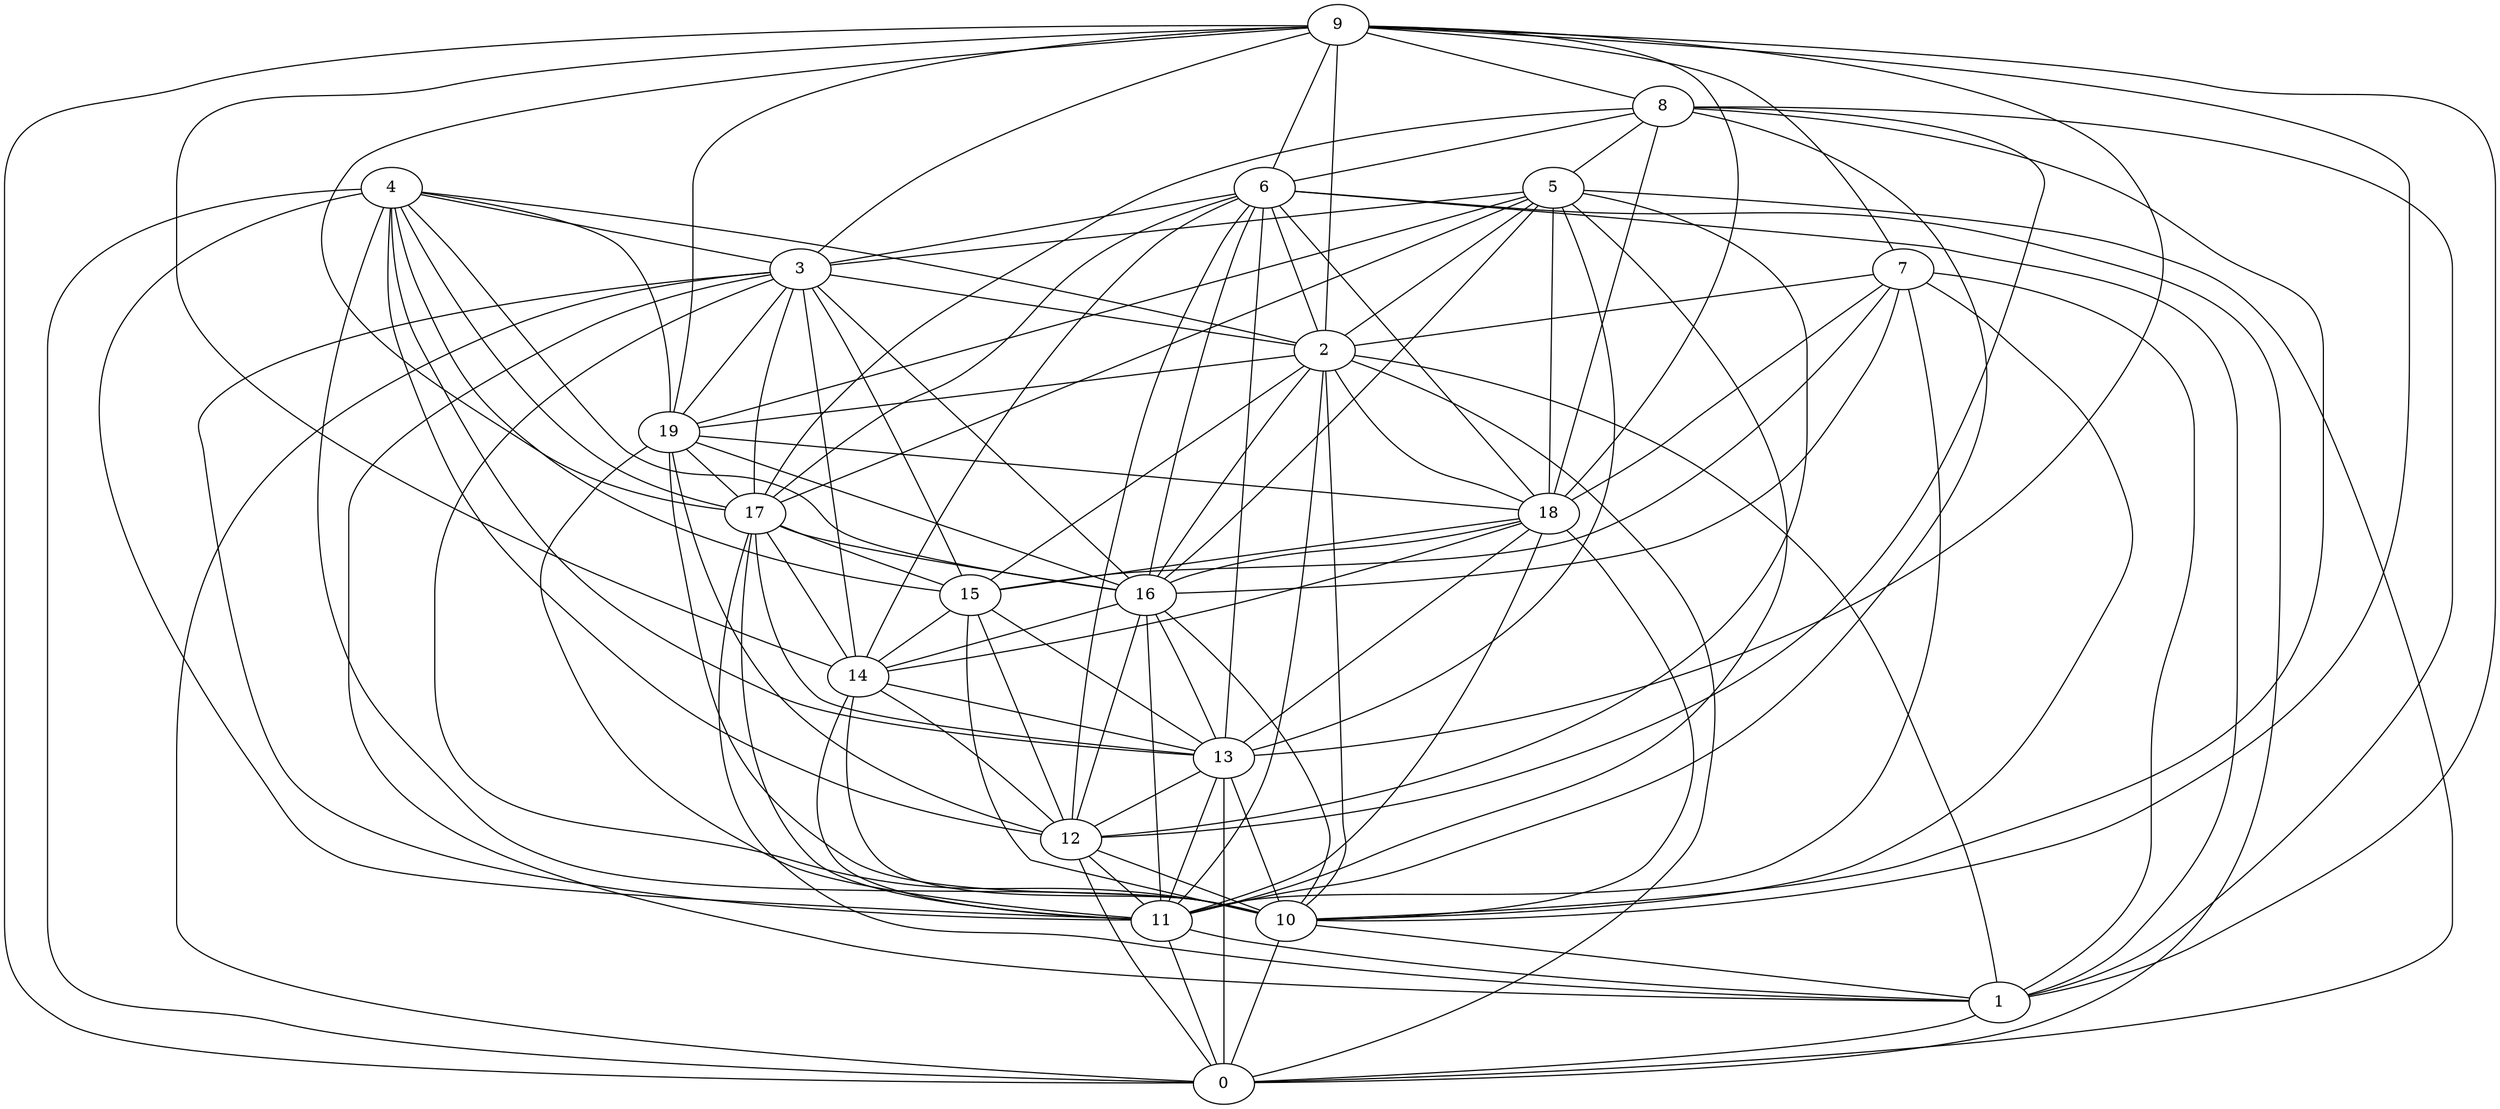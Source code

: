 digraph GG_graph {

subgraph G_graph {
edge [color = black]
"2" -> "10" [dir = none]
"2" -> "11" [dir = none]
"14" -> "13" [dir = none]
"14" -> "11" [dir = none]
"5" -> "18" [dir = none]
"5" -> "11" [dir = none]
"12" -> "11" [dir = none]
"12" -> "10" [dir = none]
"12" -> "0" [dir = none]
"4" -> "13" [dir = none]
"4" -> "10" [dir = none]
"4" -> "15" [dir = none]
"4" -> "17" [dir = none]
"4" -> "12" [dir = none]
"9" -> "8" [dir = none]
"9" -> "19" [dir = none]
"9" -> "17" [dir = none]
"9" -> "10" [dir = none]
"10" -> "0" [dir = none]
"10" -> "1" [dir = none]
"15" -> "14" [dir = none]
"15" -> "12" [dir = none]
"13" -> "12" [dir = none]
"13" -> "0" [dir = none]
"13" -> "10" [dir = none]
"6" -> "0" [dir = none]
"6" -> "16" [dir = none]
"6" -> "17" [dir = none]
"6" -> "1" [dir = none]
"6" -> "3" [dir = none]
"6" -> "18" [dir = none]
"6" -> "12" [dir = none]
"19" -> "11" [dir = none]
"19" -> "10" [dir = none]
"19" -> "18" [dir = none]
"19" -> "16" [dir = none]
"8" -> "17" [dir = none]
"8" -> "18" [dir = none]
"8" -> "5" [dir = none]
"16" -> "14" [dir = none]
"16" -> "10" [dir = none]
"16" -> "11" [dir = none]
"3" -> "10" [dir = none]
"3" -> "19" [dir = none]
"3" -> "2" [dir = none]
"3" -> "11" [dir = none]
"3" -> "1" [dir = none]
"11" -> "1" [dir = none]
"18" -> "10" [dir = none]
"18" -> "16" [dir = none]
"18" -> "11" [dir = none]
"7" -> "10" [dir = none]
"7" -> "15" [dir = none]
"7" -> "18" [dir = none]
"17" -> "16" [dir = none]
"17" -> "14" [dir = none]
"17" -> "1" [dir = none]
"17" -> "11" [dir = none]
"5" -> "3" [dir = none]
"9" -> "14" [dir = none]
"2" -> "16" [dir = none]
"5" -> "2" [dir = none]
"5" -> "13" [dir = none]
"9" -> "13" [dir = none]
"6" -> "13" [dir = none]
"4" -> "16" [dir = none]
"14" -> "10" [dir = none]
"8" -> "12" [dir = none]
"3" -> "15" [dir = none]
"5" -> "12" [dir = none]
"18" -> "13" [dir = none]
"4" -> "3" [dir = none]
"11" -> "0" [dir = none]
"4" -> "2" [dir = none]
"2" -> "19" [dir = none]
"4" -> "0" [dir = none]
"8" -> "1" [dir = none]
"13" -> "11" [dir = none]
"9" -> "2" [dir = none]
"6" -> "2" [dir = none]
"5" -> "16" [dir = none]
"4" -> "19" [dir = none]
"15" -> "10" [dir = none]
"3" -> "17" [dir = none]
"2" -> "15" [dir = none]
"18" -> "14" [dir = none]
"4" -> "11" [dir = none]
"9" -> "1" [dir = none]
"16" -> "13" [dir = none]
"8" -> "6" [dir = none]
"3" -> "16" [dir = none]
"14" -> "12" [dir = none]
"8" -> "11" [dir = none]
"2" -> "18" [dir = none]
"9" -> "6" [dir = none]
"16" -> "12" [dir = none]
"7" -> "2" [dir = none]
"5" -> "0" [dir = none]
"7" -> "16" [dir = none]
"9" -> "3" [dir = none]
"17" -> "13" [dir = none]
"8" -> "10" [dir = none]
"2" -> "0" [dir = none]
"2" -> "1" [dir = none]
"15" -> "13" [dir = none]
"3" -> "0" [dir = none]
"3" -> "14" [dir = none]
"6" -> "14" [dir = none]
"1" -> "0" [dir = none]
"7" -> "1" [dir = none]
"7" -> "11" [dir = none]
"19" -> "17" [dir = none]
"18" -> "15" [dir = none]
"9" -> "7" [dir = none]
"19" -> "12" [dir = none]
"5" -> "17" [dir = none]
"17" -> "15" [dir = none]
"9" -> "0" [dir = none]
"5" -> "19" [dir = none]
"9" -> "18" [dir = none]
}

}
